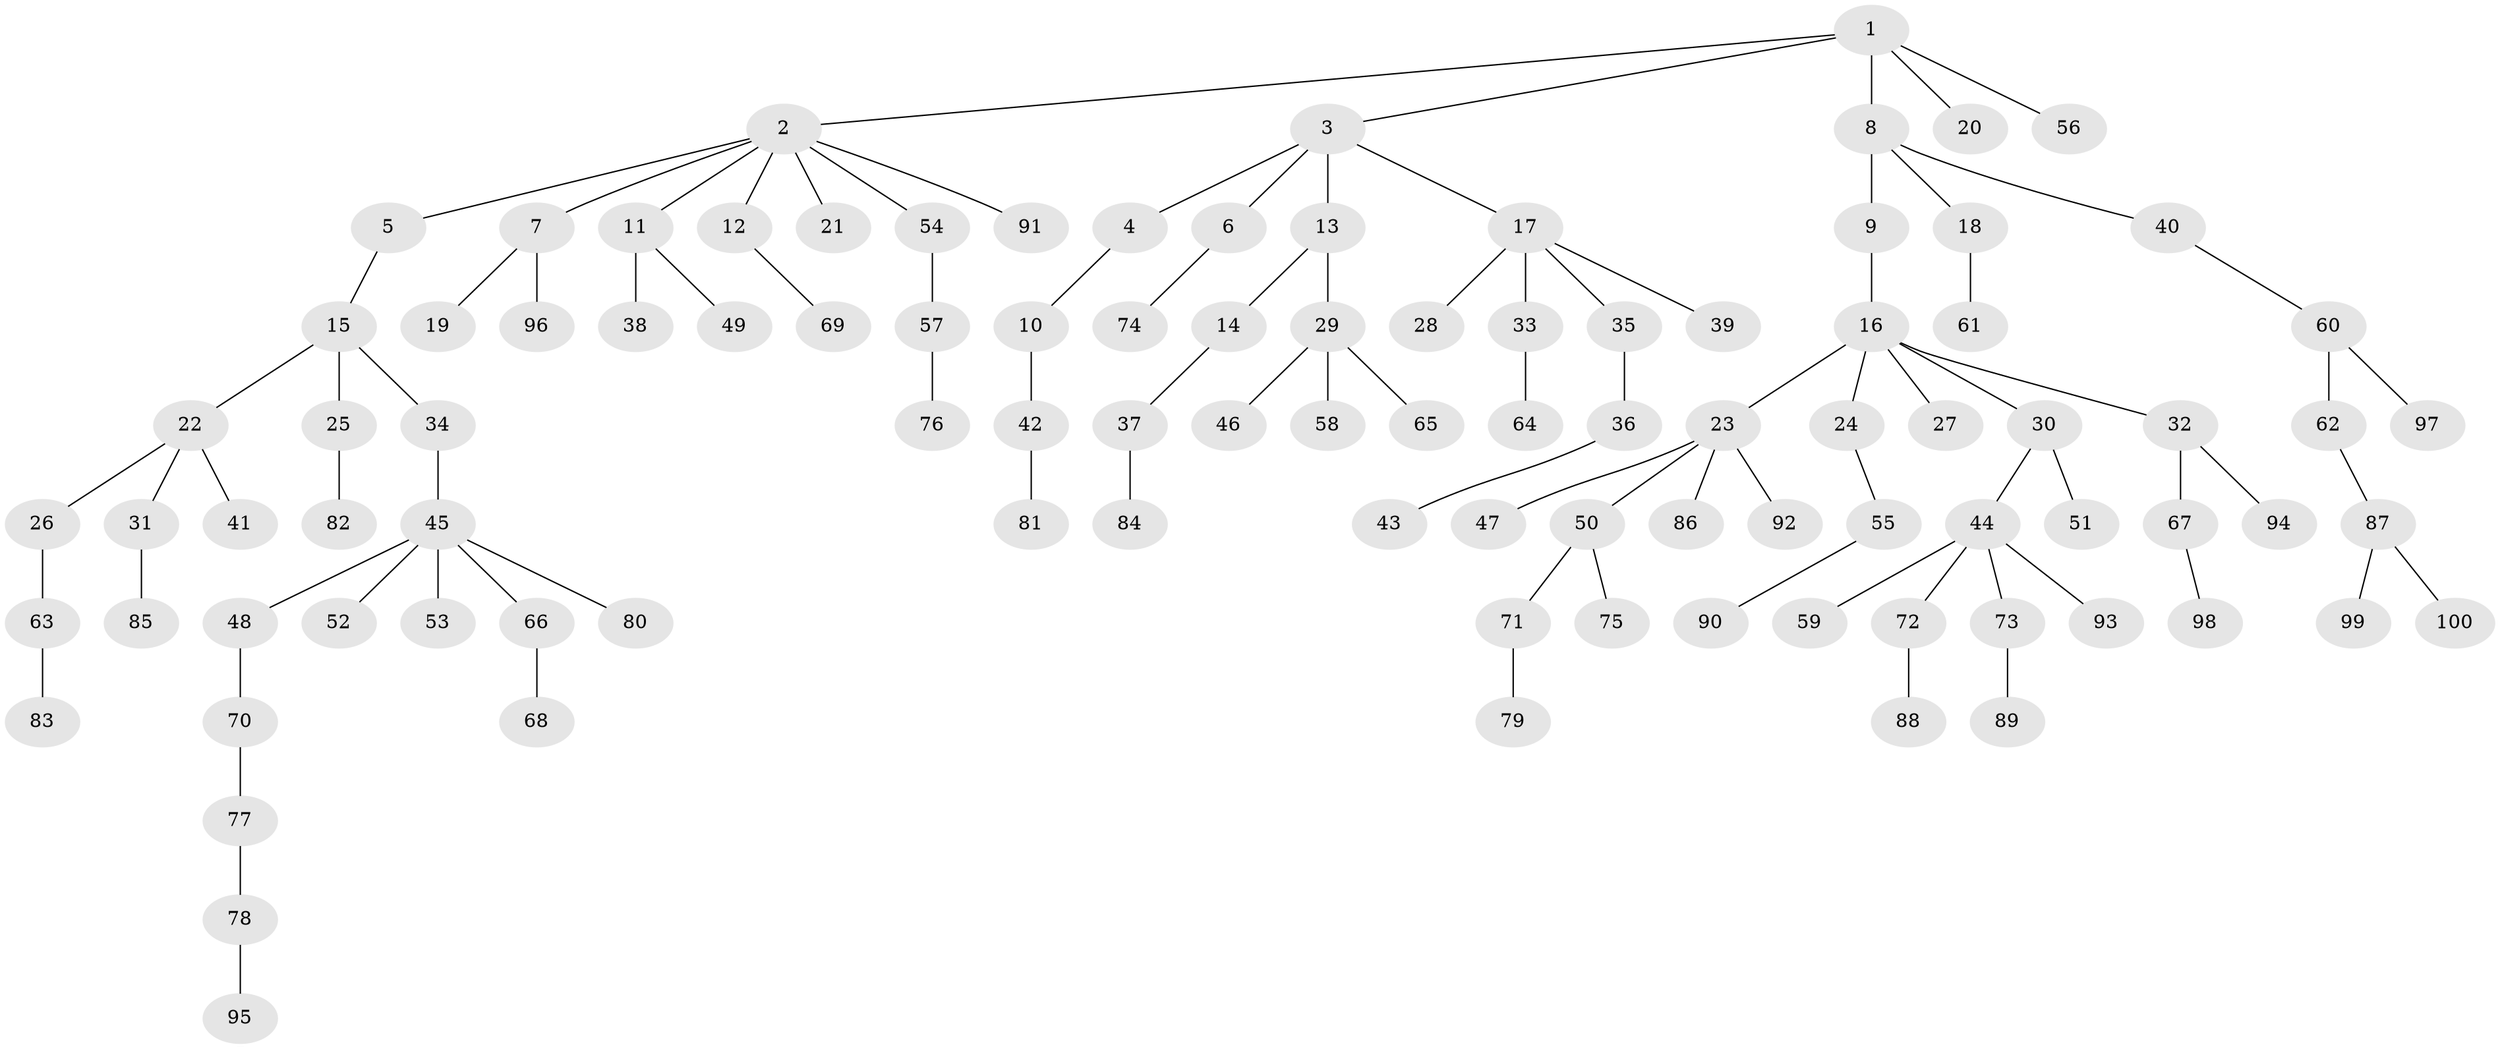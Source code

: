 // coarse degree distribution, {1: 0.76, 2: 0.16, 3: 0.02, 6: 0.02, 30: 0.02, 5: 0.02}
// Generated by graph-tools (version 1.1) at 2025/02/03/05/25 17:02:43]
// undirected, 100 vertices, 99 edges
graph export_dot {
graph [start="1"]
  node [color=gray90,style=filled];
  1;
  2;
  3;
  4;
  5;
  6;
  7;
  8;
  9;
  10;
  11;
  12;
  13;
  14;
  15;
  16;
  17;
  18;
  19;
  20;
  21;
  22;
  23;
  24;
  25;
  26;
  27;
  28;
  29;
  30;
  31;
  32;
  33;
  34;
  35;
  36;
  37;
  38;
  39;
  40;
  41;
  42;
  43;
  44;
  45;
  46;
  47;
  48;
  49;
  50;
  51;
  52;
  53;
  54;
  55;
  56;
  57;
  58;
  59;
  60;
  61;
  62;
  63;
  64;
  65;
  66;
  67;
  68;
  69;
  70;
  71;
  72;
  73;
  74;
  75;
  76;
  77;
  78;
  79;
  80;
  81;
  82;
  83;
  84;
  85;
  86;
  87;
  88;
  89;
  90;
  91;
  92;
  93;
  94;
  95;
  96;
  97;
  98;
  99;
  100;
  1 -- 2;
  1 -- 3;
  1 -- 8;
  1 -- 20;
  1 -- 56;
  2 -- 5;
  2 -- 7;
  2 -- 11;
  2 -- 12;
  2 -- 21;
  2 -- 54;
  2 -- 91;
  3 -- 4;
  3 -- 6;
  3 -- 13;
  3 -- 17;
  4 -- 10;
  5 -- 15;
  6 -- 74;
  7 -- 19;
  7 -- 96;
  8 -- 9;
  8 -- 18;
  8 -- 40;
  9 -- 16;
  10 -- 42;
  11 -- 38;
  11 -- 49;
  12 -- 69;
  13 -- 14;
  13 -- 29;
  14 -- 37;
  15 -- 22;
  15 -- 25;
  15 -- 34;
  16 -- 23;
  16 -- 24;
  16 -- 27;
  16 -- 30;
  16 -- 32;
  17 -- 28;
  17 -- 33;
  17 -- 35;
  17 -- 39;
  18 -- 61;
  22 -- 26;
  22 -- 31;
  22 -- 41;
  23 -- 47;
  23 -- 50;
  23 -- 86;
  23 -- 92;
  24 -- 55;
  25 -- 82;
  26 -- 63;
  29 -- 46;
  29 -- 58;
  29 -- 65;
  30 -- 44;
  30 -- 51;
  31 -- 85;
  32 -- 67;
  32 -- 94;
  33 -- 64;
  34 -- 45;
  35 -- 36;
  36 -- 43;
  37 -- 84;
  40 -- 60;
  42 -- 81;
  44 -- 59;
  44 -- 72;
  44 -- 73;
  44 -- 93;
  45 -- 48;
  45 -- 52;
  45 -- 53;
  45 -- 66;
  45 -- 80;
  48 -- 70;
  50 -- 71;
  50 -- 75;
  54 -- 57;
  55 -- 90;
  57 -- 76;
  60 -- 62;
  60 -- 97;
  62 -- 87;
  63 -- 83;
  66 -- 68;
  67 -- 98;
  70 -- 77;
  71 -- 79;
  72 -- 88;
  73 -- 89;
  77 -- 78;
  78 -- 95;
  87 -- 99;
  87 -- 100;
}
